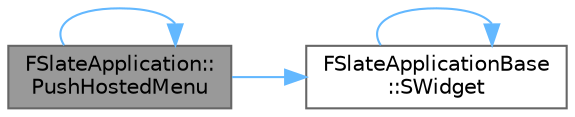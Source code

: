 digraph "FSlateApplication::PushHostedMenu"
{
 // INTERACTIVE_SVG=YES
 // LATEX_PDF_SIZE
  bgcolor="transparent";
  edge [fontname=Helvetica,fontsize=10,labelfontname=Helvetica,labelfontsize=10];
  node [fontname=Helvetica,fontsize=10,shape=box,height=0.2,width=0.4];
  rankdir="LR";
  Node1 [id="Node000001",label="FSlateApplication::\lPushHostedMenu",height=0.2,width=0.4,color="gray40", fillcolor="grey60", style="filled", fontcolor="black",tooltip="Creates a new hosted Menu and adds it to the menu stack."];
  Node1 -> Node1 [id="edge1_Node000001_Node000001",color="steelblue1",style="solid",tooltip=" "];
  Node1 -> Node2 [id="edge2_Node000001_Node000002",color="steelblue1",style="solid",tooltip=" "];
  Node2 [id="Node000002",label="FSlateApplicationBase\l::SWidget",height=0.2,width=0.4,color="grey40", fillcolor="white", style="filled",URL="$d6/d31/classFSlateApplicationBase.html#a215ad5e313262959842e914886778b6d",tooltip=" "];
  Node2 -> Node2 [id="edge3_Node000002_Node000002",color="steelblue1",style="solid",tooltip=" "];
}
